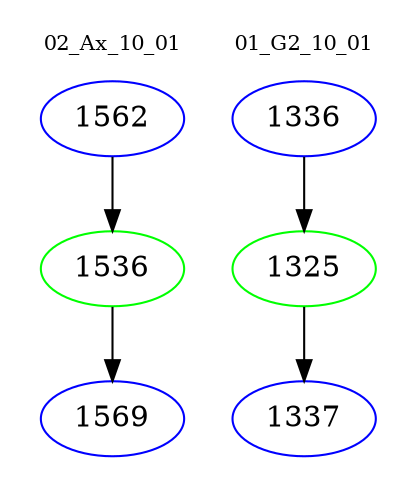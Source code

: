 digraph{
subgraph cluster_0 {
color = white
label = "02_Ax_10_01";
fontsize=10;
T0_1562 [label="1562", color="blue"]
T0_1562 -> T0_1536 [color="black"]
T0_1536 [label="1536", color="green"]
T0_1536 -> T0_1569 [color="black"]
T0_1569 [label="1569", color="blue"]
}
subgraph cluster_1 {
color = white
label = "01_G2_10_01";
fontsize=10;
T1_1336 [label="1336", color="blue"]
T1_1336 -> T1_1325 [color="black"]
T1_1325 [label="1325", color="green"]
T1_1325 -> T1_1337 [color="black"]
T1_1337 [label="1337", color="blue"]
}
}
